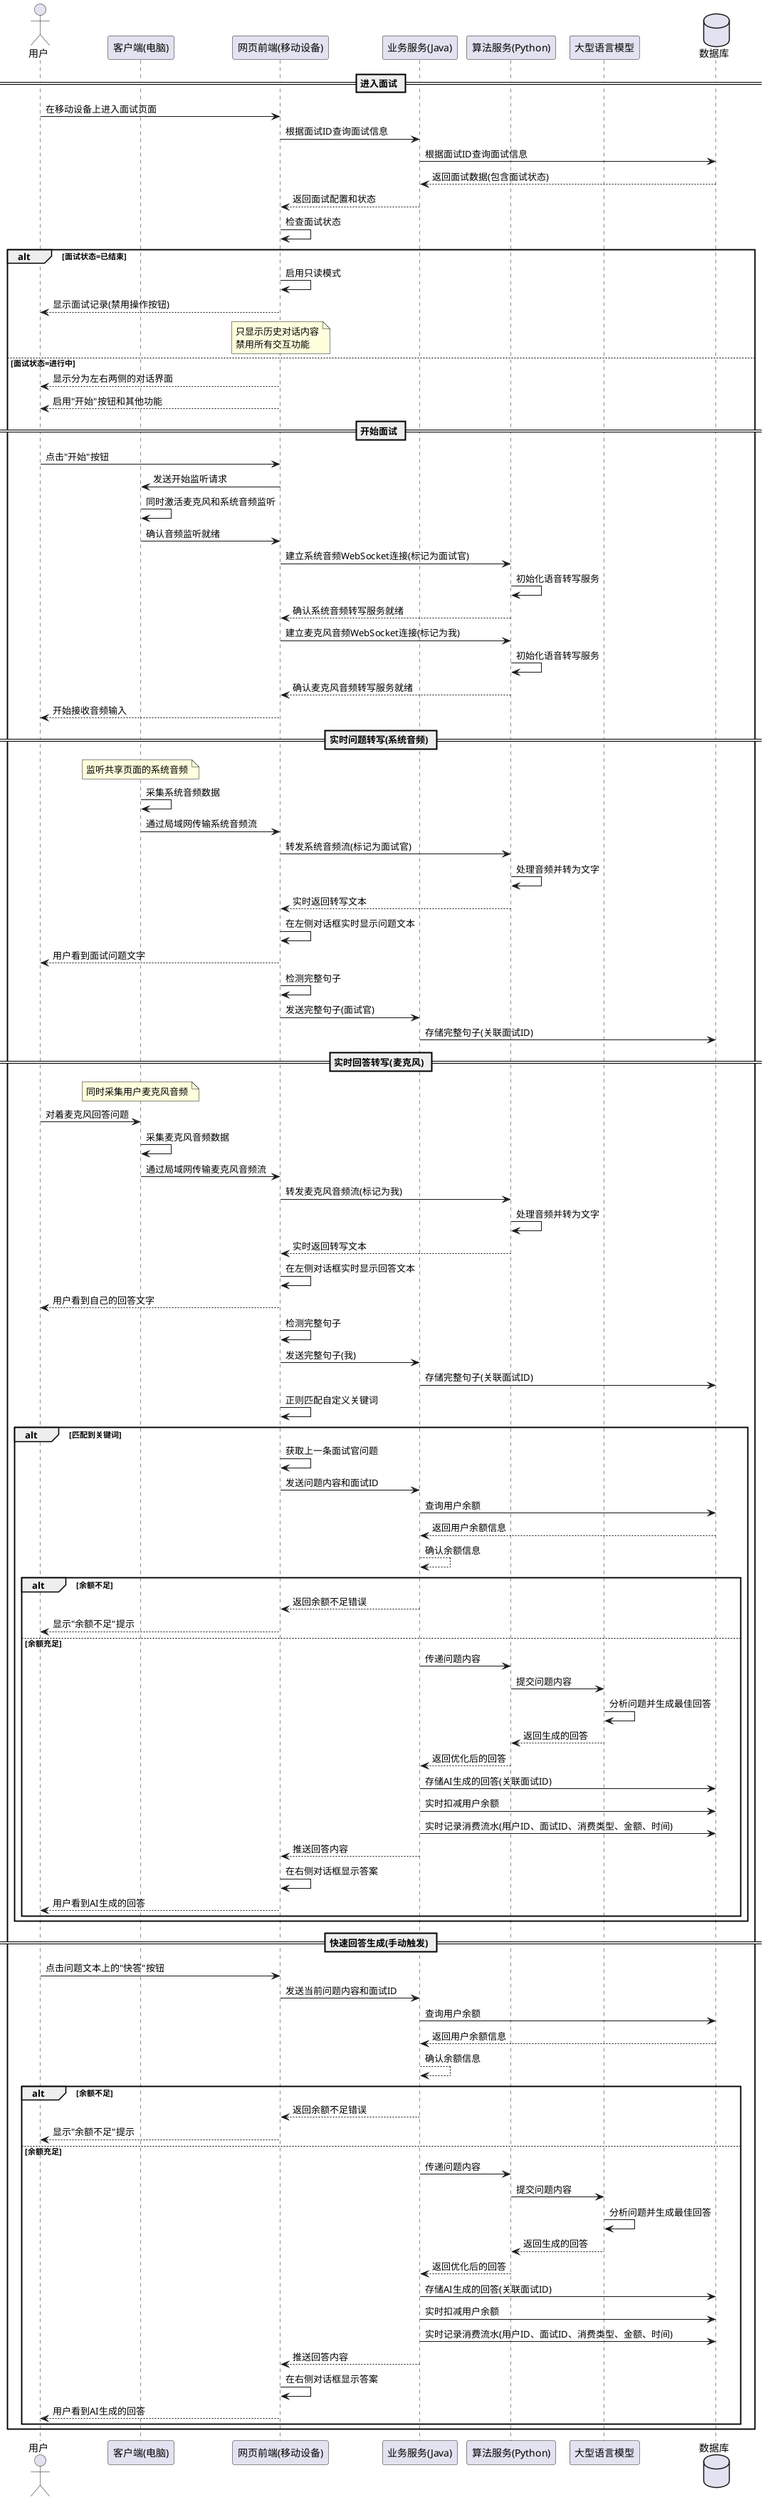 @startuml 双端互联面试模式
actor "用户" as User
participant "客户端(电脑)" as Client
participant "网页前端(移动设备)" as WebUI
participant "业务服务(Java)" as Backend
participant "算法服务(Python)" as AlgoService
participant "大型语言模型" as LLM
database 数据库 as DB

== 进入面试 ==
User -> WebUI: 在移动设备上进入面试页面
WebUI -> Backend: 根据面试ID查询面试信息
Backend -> DB: 根据面试ID查询面试信息
DB --> Backend: 返回面试数据(包含面试状态)
Backend --> WebUI: 返回面试配置和状态
WebUI -> WebUI: 检查面试状态

alt 面试状态=已结束
    WebUI -> WebUI: 启用只读模式
    WebUI --> User: 显示面试记录(禁用操作按钮)
    note over WebUI
      只显示历史对话内容
      禁用所有交互功能
    end note
else 面试状态=进行中
    WebUI --> User: 显示分为左右两侧的对话界面
    WebUI --> User: 启用"开始"按钮和其他功能

== 开始面试 ==
User -> WebUI: 点击"开始"按钮
WebUI -> Client: 发送开始监听请求
Client -> Client: 同时激活麦克风和系统音频监听
Client -> WebUI: 确认音频监听就绪
WebUI -> AlgoService: 建立系统音频WebSocket连接(标记为面试官)
AlgoService -> AlgoService: 初始化语音转写服务
AlgoService --> WebUI: 确认系统音频转写服务就绪
WebUI -> AlgoService: 建立麦克风音频WebSocket连接(标记为我)
AlgoService -> AlgoService: 初始化语音转写服务
AlgoService --> WebUI: 确认麦克风音频转写服务就绪
WebUI --> User: 开始接收音频输入

== 实时问题转写(系统音频) ==
note over Client
  监听共享页面的系统音频
end note
Client -> Client: 采集系统音频数据
Client -> WebUI: 通过局域网传输系统音频流
WebUI -> AlgoService: 转发系统音频流(标记为面试官)
AlgoService -> AlgoService: 处理音频并转为文字
AlgoService --> WebUI: 实时返回转写文本
WebUI -> WebUI: 在左侧对话框实时显示问题文本
WebUI --> User: 用户看到面试问题文字
WebUI -> WebUI: 检测完整句子
WebUI -> Backend: 发送完整句子(面试官)
Backend -> DB: 存储完整句子(关联面试ID)

== 实时回答转写(麦克风) ==
note over Client
  同时采集用户麦克风音频
end note
User -> Client: 对着麦克风回答问题
Client -> Client: 采集麦克风音频数据
Client -> WebUI: 通过局域网传输麦克风音频流
WebUI -> AlgoService: 转发麦克风音频流(标记为我)
AlgoService -> AlgoService: 处理音频并转为文字
AlgoService --> WebUI: 实时返回转写文本
WebUI -> WebUI: 在左侧对话框实时显示回答文本
WebUI --> User: 用户看到自己的回答文字
WebUI -> WebUI: 检测完整句子
WebUI -> Backend: 发送完整句子(我)
Backend -> DB: 存储完整句子(关联面试ID)

WebUI -> WebUI: 正则匹配自定义关键词
alt 匹配到关键词
    WebUI -> WebUI: 获取上一条面试官问题
    WebUI -> Backend: 发送问题内容和面试ID
    Backend -> DB: 查询用户余额
    DB --> Backend: 返回用户余额信息
    Backend --> Backend: 确认余额信息

    alt 余额不足
        Backend --> WebUI: 返回余额不足错误
        WebUI --> User: 显示"余额不足"提示
    else 余额充足
        Backend -> AlgoService: 传递问题内容
        AlgoService -> LLM: 提交问题内容
        LLM -> LLM: 分析问题并生成最佳回答
        LLM --> AlgoService: 返回生成的回答
        AlgoService --> Backend: 返回优化后的回答
        Backend -> DB: 存储AI生成的回答(关联面试ID)
        Backend -> DB: 实时扣减用户余额
        Backend -> DB: 实时记录消费流水(用户ID、面试ID、消费类型、金额、时间)
        
        Backend --> WebUI: 推送回答内容
        WebUI -> WebUI: 在右侧对话框显示答案
        WebUI --> User: 用户看到AI生成的回答
    end
end

== 快速回答生成(手动触发) ==
User -> WebUI: 点击问题文本上的"快答"按钮
WebUI -> Backend: 发送当前问题内容和面试ID
Backend -> DB: 查询用户余额
DB --> Backend: 返回用户余额信息
Backend --> Backend: 确认余额信息

alt 余额不足
    Backend --> WebUI: 返回余额不足错误
    WebUI --> User: 显示"余额不足"提示
else 余额充足
    Backend -> AlgoService: 传递问题内容
    AlgoService -> LLM: 提交问题内容
    LLM -> LLM: 分析问题并生成最佳回答
    LLM --> AlgoService: 返回生成的回答
    AlgoService --> Backend: 返回优化后的回答
    Backend -> DB: 存储AI生成的回答(关联面试ID)
    Backend -> DB: 实时扣减用户余额
    Backend -> DB: 实时记录消费流水(用户ID、面试ID、消费类型、金额、时间)
    
    Backend --> WebUI: 推送回答内容
    WebUI -> WebUI: 在右侧对话框显示答案
    WebUI --> User: 用户看到AI生成的回答
end

end
@enduml 